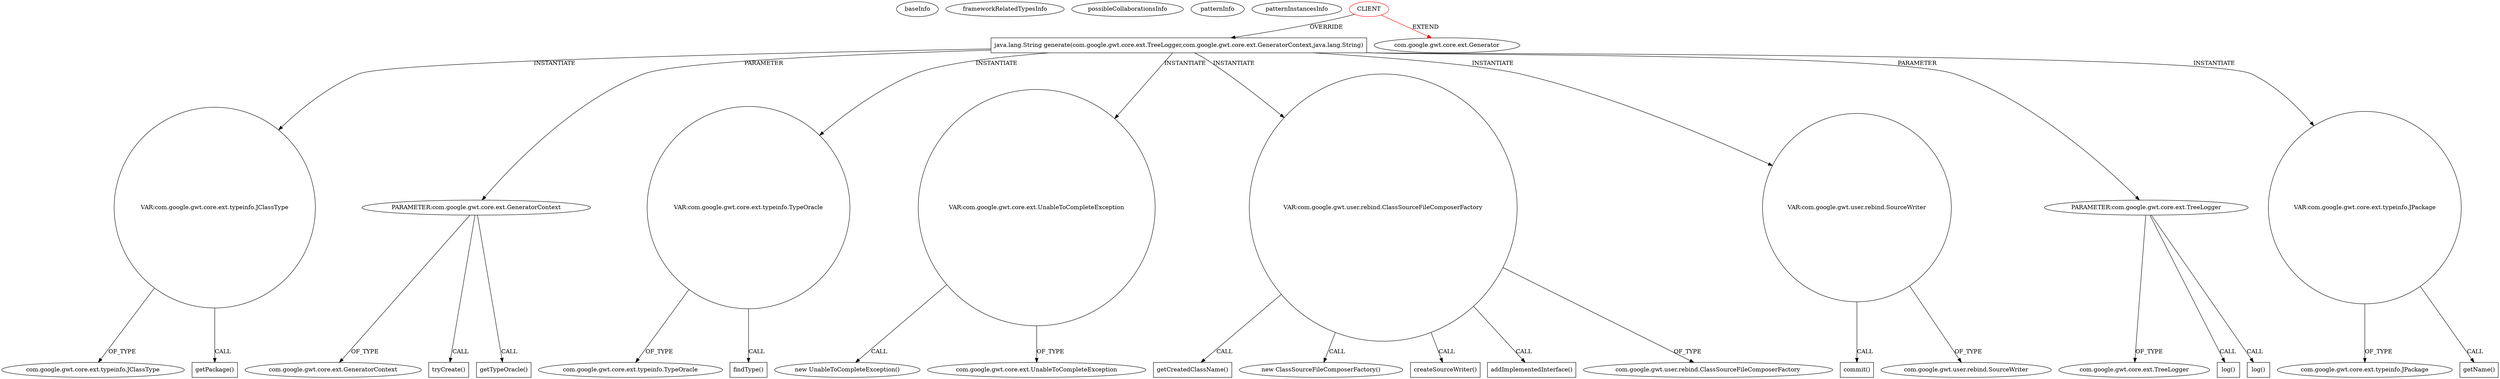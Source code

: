 digraph {
baseInfo[graphId=1662,category="pattern",isAnonymous=false,possibleRelation=false]
frameworkRelatedTypesInfo[0="com.google.gwt.core.ext.Generator"]
possibleCollaborationsInfo[]
patternInfo[frequency=2.0,patternRootClient=0]
patternInstancesInfo[0="Legioth-PropertySource~/Legioth-PropertySource/PropertySource-master/src/com/github/legioth/propertysource/rebind/PropertySourceGenerator.java~PropertySourceGenerator~170",1="niloc132-celltable-tools~/niloc132-celltable-tools/celltable-tools-master/src/main/java/com/colinalworth/celltable/columns/rebind/ColumnsGenerator.java~ColumnsGenerator~4234"]
2[label="java.lang.String generate(com.google.gwt.core.ext.TreeLogger,com.google.gwt.core.ext.GeneratorContext,java.lang.String)",vertexType="OVERRIDING_METHOD_DECLARATION",isFrameworkType=false,shape=box]
12[label="VAR:com.google.gwt.core.ext.typeinfo.JClassType",vertexType="VARIABLE_EXPRESION",isFrameworkType=false,shape=circle]
0[label="CLIENT",vertexType="ROOT_CLIENT_CLASS_DECLARATION",isFrameworkType=false,color=red]
5[label="PARAMETER:com.google.gwt.core.ext.GeneratorContext",vertexType="PARAMETER_DECLARATION",isFrameworkType=false]
1[label="com.google.gwt.core.ext.Generator",vertexType="FRAMEWORK_CLASS_TYPE",isFrameworkType=false]
9[label="VAR:com.google.gwt.core.ext.typeinfo.TypeOracle",vertexType="VARIABLE_EXPRESION",isFrameworkType=false,shape=circle]
11[label="com.google.gwt.core.ext.typeinfo.TypeOracle",vertexType="FRAMEWORK_CLASS_TYPE",isFrameworkType=false]
6[label="com.google.gwt.core.ext.GeneratorContext",vertexType="FRAMEWORK_INTERFACE_TYPE",isFrameworkType=false]
40[label="VAR:com.google.gwt.core.ext.UnableToCompleteException",vertexType="VARIABLE_EXPRESION",isFrameworkType=false,shape=circle]
39[label="new UnableToCompleteException()",vertexType="CONSTRUCTOR_CALL",isFrameworkType=false]
52[label="VAR:com.google.gwt.user.rebind.ClassSourceFileComposerFactory",vertexType="VARIABLE_EXPRESION",isFrameworkType=false,shape=circle]
57[label="getCreatedClassName()",vertexType="INSIDE_CALL",isFrameworkType=false,shape=box]
70[label="VAR:com.google.gwt.user.rebind.SourceWriter",vertexType="VARIABLE_EXPRESION",isFrameworkType=false,shape=circle]
76[label="commit()",vertexType="INSIDE_CALL",isFrameworkType=false,shape=box]
72[label="com.google.gwt.user.rebind.SourceWriter",vertexType="FRAMEWORK_INTERFACE_TYPE",isFrameworkType=false]
51[label="new ClassSourceFileComposerFactory()",vertexType="CONSTRUCTOR_CALL",isFrameworkType=false]
69[label="createSourceWriter()",vertexType="INSIDE_CALL",isFrameworkType=false,shape=box]
61[label="addImplementedInterface()",vertexType="INSIDE_CALL",isFrameworkType=false,shape=box]
50[label="tryCreate()",vertexType="INSIDE_CALL",isFrameworkType=false,shape=box]
53[label="com.google.gwt.user.rebind.ClassSourceFileComposerFactory",vertexType="FRAMEWORK_CLASS_TYPE",isFrameworkType=false]
14[label="com.google.gwt.core.ext.typeinfo.JClassType",vertexType="FRAMEWORK_INTERFACE_TYPE",isFrameworkType=false]
10[label="findType()",vertexType="INSIDE_CALL",isFrameworkType=false,shape=box]
3[label="PARAMETER:com.google.gwt.core.ext.TreeLogger",vertexType="PARAMETER_DECLARATION",isFrameworkType=false]
4[label="com.google.gwt.core.ext.TreeLogger",vertexType="FRAMEWORK_CLASS_TYPE",isFrameworkType=false]
18[label="log()",vertexType="INSIDE_CALL",isFrameworkType=false,shape=box]
55[label="log()",vertexType="INSIDE_CALL",isFrameworkType=false,shape=box]
8[label="getTypeOracle()",vertexType="INSIDE_CALL",isFrameworkType=false,shape=box]
42[label="VAR:com.google.gwt.core.ext.typeinfo.JPackage",vertexType="VARIABLE_EXPRESION",isFrameworkType=false,shape=circle]
44[label="com.google.gwt.core.ext.typeinfo.JPackage",vertexType="FRAMEWORK_INTERFACE_TYPE",isFrameworkType=false]
21[label="com.google.gwt.core.ext.UnableToCompleteException",vertexType="FRAMEWORK_CLASS_TYPE",isFrameworkType=false]
43[label="getName()",vertexType="INSIDE_CALL",isFrameworkType=false,shape=box]
46[label="getPackage()",vertexType="INSIDE_CALL",isFrameworkType=false,shape=box]
52->61[label="CALL"]
5->50[label="CALL"]
42->44[label="OF_TYPE"]
2->12[label="INSTANTIATE"]
3->55[label="CALL"]
5->6[label="OF_TYPE"]
5->8[label="CALL"]
9->10[label="CALL"]
52->57[label="CALL"]
52->51[label="CALL"]
12->14[label="OF_TYPE"]
3->18[label="CALL"]
40->39[label="CALL"]
0->1[label="EXTEND",color=red]
9->11[label="OF_TYPE"]
3->4[label="OF_TYPE"]
2->42[label="INSTANTIATE"]
2->5[label="PARAMETER"]
70->72[label="OF_TYPE"]
2->3[label="PARAMETER"]
52->53[label="OF_TYPE"]
12->46[label="CALL"]
70->76[label="CALL"]
2->40[label="INSTANTIATE"]
52->69[label="CALL"]
2->70[label="INSTANTIATE"]
2->9[label="INSTANTIATE"]
42->43[label="CALL"]
2->52[label="INSTANTIATE"]
40->21[label="OF_TYPE"]
0->2[label="OVERRIDE"]
}
